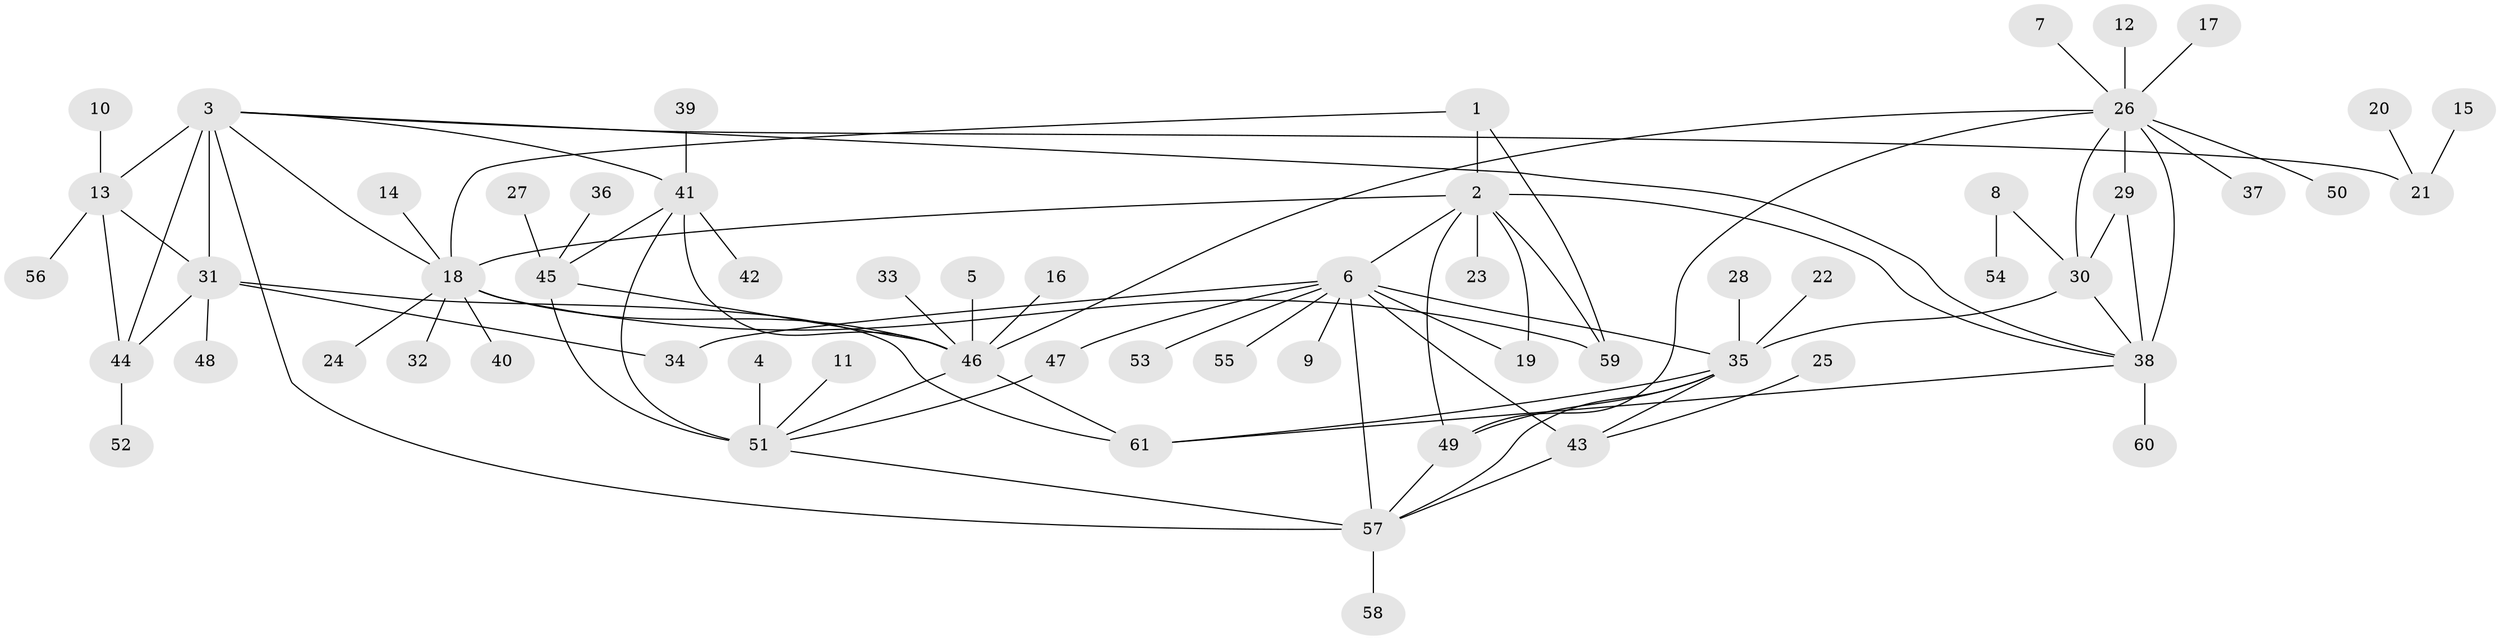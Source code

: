 // original degree distribution, {6: 0.04132231404958678, 9: 0.03305785123966942, 5: 0.04132231404958678, 8: 0.05785123966942149, 14: 0.008264462809917356, 7: 0.024793388429752067, 10: 0.008264462809917356, 13: 0.01652892561983471, 11: 0.008264462809917356, 12: 0.01652892561983471, 4: 0.01652892561983471, 1: 0.5867768595041323, 2: 0.10743801652892562, 3: 0.03305785123966942}
// Generated by graph-tools (version 1.1) at 2025/02/03/09/25 03:02:34]
// undirected, 61 vertices, 90 edges
graph export_dot {
graph [start="1"]
  node [color=gray90,style=filled];
  1;
  2;
  3;
  4;
  5;
  6;
  7;
  8;
  9;
  10;
  11;
  12;
  13;
  14;
  15;
  16;
  17;
  18;
  19;
  20;
  21;
  22;
  23;
  24;
  25;
  26;
  27;
  28;
  29;
  30;
  31;
  32;
  33;
  34;
  35;
  36;
  37;
  38;
  39;
  40;
  41;
  42;
  43;
  44;
  45;
  46;
  47;
  48;
  49;
  50;
  51;
  52;
  53;
  54;
  55;
  56;
  57;
  58;
  59;
  60;
  61;
  1 -- 2 [weight=4.0];
  1 -- 18 [weight=2.0];
  1 -- 59 [weight=2.0];
  2 -- 6 [weight=1.0];
  2 -- 18 [weight=2.0];
  2 -- 19 [weight=1.0];
  2 -- 23 [weight=1.0];
  2 -- 38 [weight=1.0];
  2 -- 49 [weight=1.0];
  2 -- 59 [weight=2.0];
  3 -- 13 [weight=4.0];
  3 -- 18 [weight=1.0];
  3 -- 21 [weight=1.0];
  3 -- 31 [weight=2.0];
  3 -- 38 [weight=1.0];
  3 -- 41 [weight=1.0];
  3 -- 44 [weight=2.0];
  3 -- 57 [weight=1.0];
  4 -- 51 [weight=1.0];
  5 -- 46 [weight=1.0];
  6 -- 9 [weight=1.0];
  6 -- 19 [weight=1.0];
  6 -- 34 [weight=1.0];
  6 -- 35 [weight=2.0];
  6 -- 43 [weight=2.0];
  6 -- 47 [weight=1.0];
  6 -- 53 [weight=1.0];
  6 -- 55 [weight=1.0];
  6 -- 57 [weight=4.0];
  7 -- 26 [weight=1.0];
  8 -- 30 [weight=1.0];
  8 -- 54 [weight=1.0];
  10 -- 13 [weight=1.0];
  11 -- 51 [weight=1.0];
  12 -- 26 [weight=1.0];
  13 -- 31 [weight=2.0];
  13 -- 44 [weight=2.0];
  13 -- 56 [weight=1.0];
  14 -- 18 [weight=1.0];
  15 -- 21 [weight=1.0];
  16 -- 46 [weight=1.0];
  17 -- 26 [weight=1.0];
  18 -- 24 [weight=1.0];
  18 -- 32 [weight=1.0];
  18 -- 40 [weight=1.0];
  18 -- 46 [weight=1.0];
  18 -- 59 [weight=1.0];
  20 -- 21 [weight=1.0];
  22 -- 35 [weight=1.0];
  25 -- 43 [weight=1.0];
  26 -- 29 [weight=2.0];
  26 -- 30 [weight=1.0];
  26 -- 37 [weight=1.0];
  26 -- 38 [weight=2.0];
  26 -- 46 [weight=1.0];
  26 -- 49 [weight=1.0];
  26 -- 50 [weight=1.0];
  27 -- 45 [weight=1.0];
  28 -- 35 [weight=1.0];
  29 -- 30 [weight=2.0];
  29 -- 38 [weight=4.0];
  30 -- 35 [weight=1.0];
  30 -- 38 [weight=2.0];
  31 -- 34 [weight=1.0];
  31 -- 44 [weight=1.0];
  31 -- 48 [weight=1.0];
  31 -- 61 [weight=1.0];
  33 -- 46 [weight=1.0];
  35 -- 43 [weight=1.0];
  35 -- 49 [weight=1.0];
  35 -- 57 [weight=2.0];
  35 -- 61 [weight=1.0];
  36 -- 45 [weight=1.0];
  38 -- 60 [weight=1.0];
  38 -- 61 [weight=1.0];
  39 -- 41 [weight=1.0];
  41 -- 42 [weight=1.0];
  41 -- 45 [weight=3.0];
  41 -- 46 [weight=3.0];
  41 -- 51 [weight=3.0];
  43 -- 57 [weight=2.0];
  44 -- 52 [weight=1.0];
  45 -- 46 [weight=1.0];
  45 -- 51 [weight=1.0];
  46 -- 51 [weight=1.0];
  46 -- 61 [weight=1.0];
  47 -- 51 [weight=1.0];
  49 -- 57 [weight=1.0];
  51 -- 57 [weight=1.0];
  57 -- 58 [weight=1.0];
}
